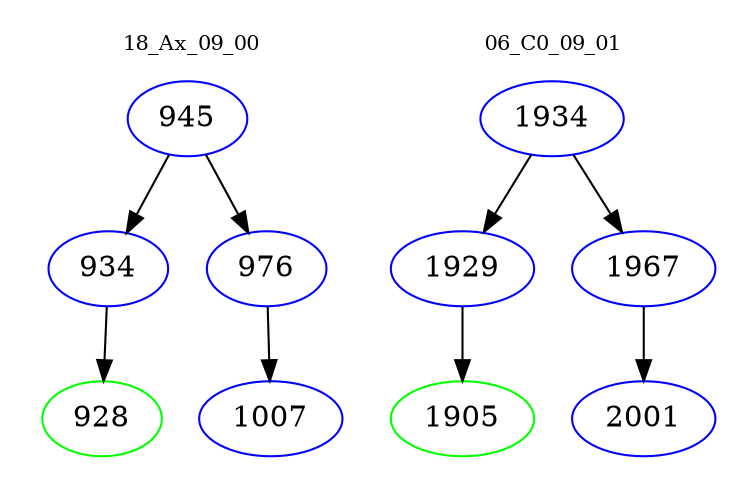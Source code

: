 digraph{
subgraph cluster_0 {
color = white
label = "18_Ax_09_00";
fontsize=10;
T0_945 [label="945", color="blue"]
T0_945 -> T0_934 [color="black"]
T0_934 [label="934", color="blue"]
T0_934 -> T0_928 [color="black"]
T0_928 [label="928", color="green"]
T0_945 -> T0_976 [color="black"]
T0_976 [label="976", color="blue"]
T0_976 -> T0_1007 [color="black"]
T0_1007 [label="1007", color="blue"]
}
subgraph cluster_1 {
color = white
label = "06_C0_09_01";
fontsize=10;
T1_1934 [label="1934", color="blue"]
T1_1934 -> T1_1929 [color="black"]
T1_1929 [label="1929", color="blue"]
T1_1929 -> T1_1905 [color="black"]
T1_1905 [label="1905", color="green"]
T1_1934 -> T1_1967 [color="black"]
T1_1967 [label="1967", color="blue"]
T1_1967 -> T1_2001 [color="black"]
T1_2001 [label="2001", color="blue"]
}
}
